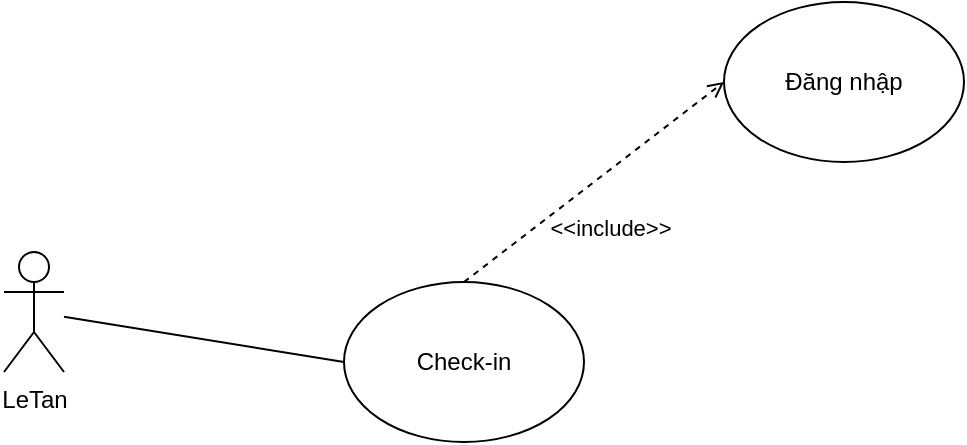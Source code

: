 <mxfile version="13.10.0"><diagram id="il773d28c4TPELcgKrvO" name="Page-1"><mxGraphModel dx="1237" dy="548" grid="1" gridSize="10" guides="1" tooltips="1" connect="1" arrows="1" fold="1" page="1" pageScale="1" pageWidth="827" pageHeight="1169" math="0" shadow="0"><root><mxCell id="0"/><mxCell id="1" parent="0"/><mxCell id="ZqTayDNXgNaygw0fUtND-1" value="LeTan" style="shape=umlActor;verticalLabelPosition=bottom;verticalAlign=top;html=1;outlineConnect=0;" parent="1" vertex="1"><mxGeometry x="160" y="585" width="30" height="60" as="geometry"/></mxCell><mxCell id="ZqTayDNXgNaygw0fUtND-3" value="Đăng nhập" style="ellipse;whiteSpace=wrap;html=1;" parent="1" vertex="1"><mxGeometry x="520" y="460" width="120" height="80" as="geometry"/></mxCell><mxCell id="ZqTayDNXgNaygw0fUtND-4" value="Check-in" style="ellipse;whiteSpace=wrap;html=1;" parent="1" vertex="1"><mxGeometry x="330" y="600" width="120" height="80" as="geometry"/></mxCell><mxCell id="ZqTayDNXgNaygw0fUtND-9" value="" style="endArrow=none;html=1;entryX=0;entryY=0.5;entryDx=0;entryDy=0;" parent="1" source="ZqTayDNXgNaygw0fUtND-1" target="ZqTayDNXgNaygw0fUtND-4" edge="1"><mxGeometry width="50" height="50" relative="1" as="geometry"><mxPoint x="390" y="510" as="sourcePoint"/><mxPoint x="440" y="460" as="targetPoint"/></mxGeometry></mxCell><mxCell id="Voo4VnFssMN854VkY6Tf-3" value="&amp;lt;&amp;lt;include&amp;gt;&amp;gt;" style="edgeStyle=none;html=1;endArrow=open;verticalAlign=bottom;dashed=1;labelBackgroundColor=none;exitX=0.5;exitY=0;exitDx=0;exitDy=0;entryX=0;entryY=0.5;entryDx=0;entryDy=0;" edge="1" parent="1" source="ZqTayDNXgNaygw0fUtND-4" target="ZqTayDNXgNaygw0fUtND-3"><mxGeometry x="-0.167" y="-30" width="160" relative="1" as="geometry"><mxPoint x="330" y="550" as="sourcePoint"/><mxPoint x="490" y="550" as="targetPoint"/><mxPoint as="offset"/></mxGeometry></mxCell></root></mxGraphModel></diagram></mxfile>